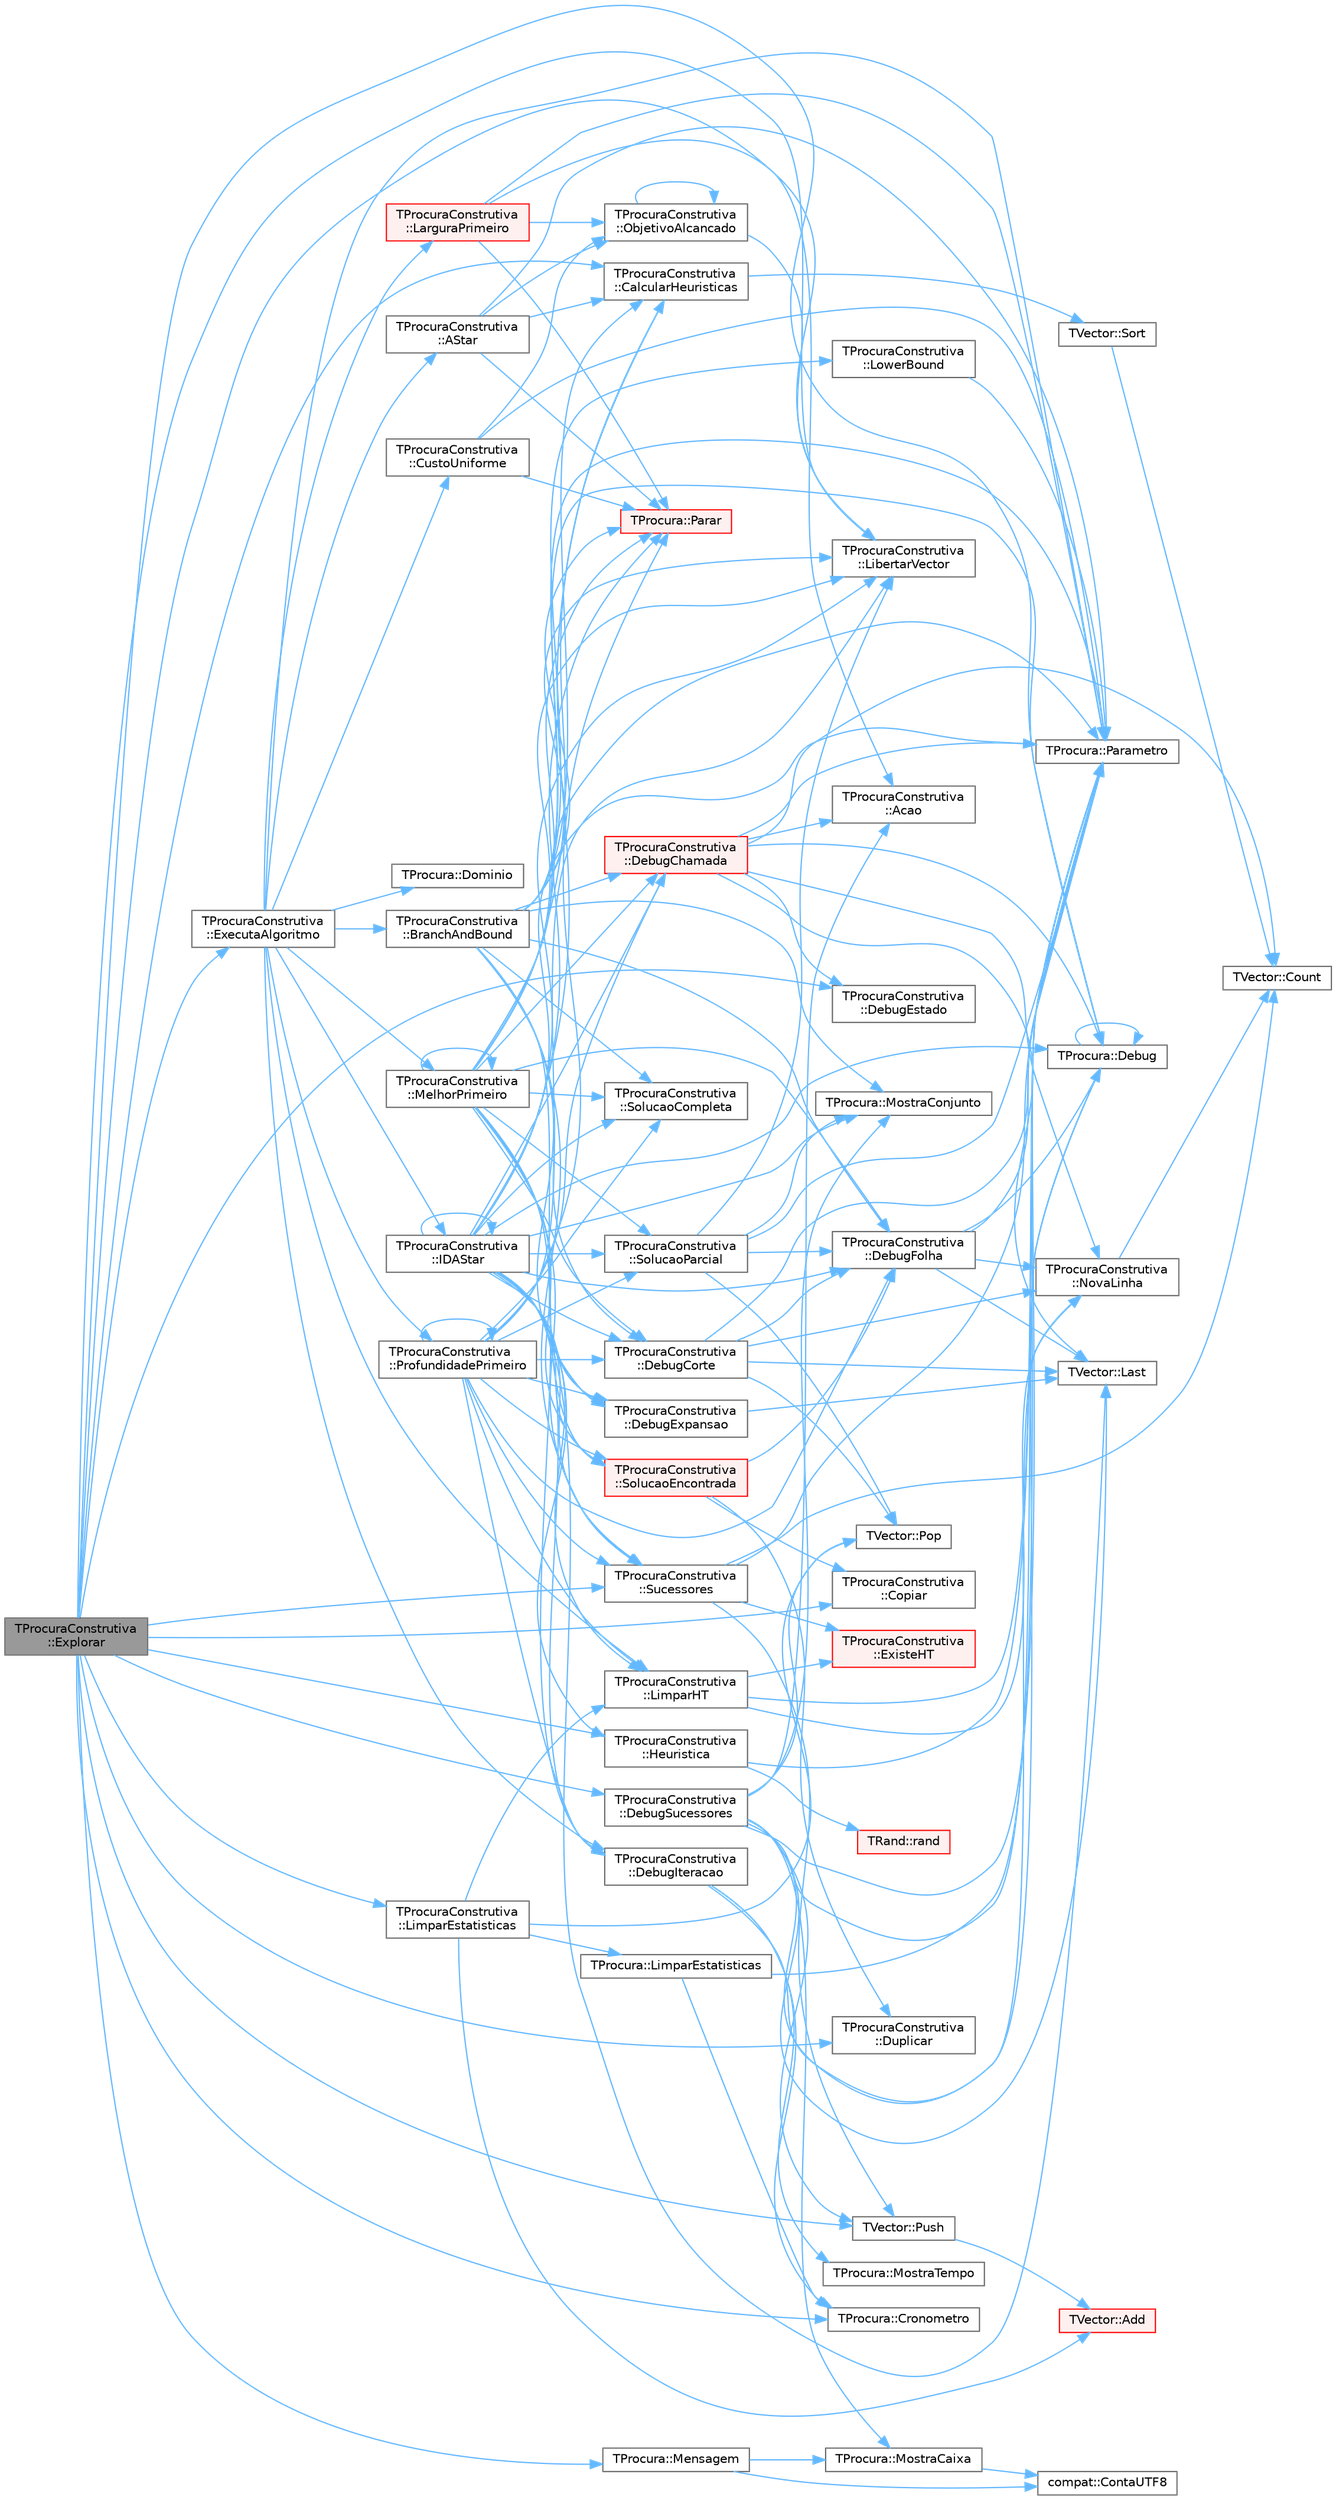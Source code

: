 digraph "TProcuraConstrutiva::Explorar"
{
 // LATEX_PDF_SIZE
  bgcolor="transparent";
  edge [fontname=Helvetica,fontsize=10,labelfontname=Helvetica,labelfontsize=10];
  node [fontname=Helvetica,fontsize=10,shape=box,height=0.2,width=0.4];
  rankdir="LR";
  Node1 [id="Node000001",label="TProcuraConstrutiva\l::Explorar",height=0.2,width=0.4,color="gray40", fillcolor="grey60", style="filled", fontcolor="black",tooltip="definir para explorar manualmente os dados (não definido em TProcura, apenas em TProcuraConstrutiva)"];
  Node1 -> Node2 [id="edge1_Node000001_Node000002",color="steelblue1",style="solid",tooltip=" "];
  Node2 [id="Node000002",label="TProcuraConstrutiva\l::Acao",height=0.2,width=0.4,color="grey40", fillcolor="white", style="filled",URL="$group__RedefinicaoSugerida.html#gacbc6e34f3a403d26d806f37b5cd739f6",tooltip="Retorna a ação (movimento, passo, jogada, lance, etc.) que gerou o sucessor."];
  Node1 -> Node3 [id="edge2_Node000001_Node000003",color="steelblue1",style="solid",tooltip=" "];
  Node3 [id="Node000003",label="TProcuraConstrutiva\l::CalcularHeuristicas",height=0.2,width=0.4,color="grey40", fillcolor="white", style="filled",URL="$classTProcuraConstrutiva.html#a640e74c9b6cd340761db671438ad679e",tooltip=" "];
  Node3 -> Node4 [id="edge3_Node000003_Node000004",color="steelblue1",style="solid",tooltip=" "];
  Node4 [id="Node000004",label="TVector::Sort",height=0.2,width=0.4,color="grey40", fillcolor="white", style="filled",URL="$classTVector.html#a6006a477a6794ac80c97cc35c8925699",tooltip="Ordena todo o vetor, opcionalmente devolvendo índices ordenados."];
  Node4 -> Node5 [id="edge4_Node000004_Node000005",color="steelblue1",style="solid",tooltip=" "];
  Node5 [id="Node000005",label="TVector::Count",height=0.2,width=0.4,color="grey40", fillcolor="white", style="filled",URL="$classTVector.html#ac3c744d84543ca6e32859eb7dfccfeef",tooltip=" "];
  Node1 -> Node6 [id="edge5_Node000001_Node000006",color="steelblue1",style="solid",tooltip=" "];
  Node6 [id="Node000006",label="TProcuraConstrutiva\l::Copiar",height=0.2,width=0.4,color="grey40", fillcolor="white", style="filled",URL="$group__RedefinicaoMandatoria.html#ga92eb7af76e68a20fe542afb459e7d642",tooltip="Fica com uma cópia do objecto."];
  Node1 -> Node7 [id="edge6_Node000001_Node000007",color="steelblue1",style="solid",tooltip=" "];
  Node7 [id="Node000007",label="TProcura::Cronometro",height=0.2,width=0.4,color="grey40", fillcolor="white", style="filled",URL="$classTProcura.html#adb09aa964fe750da7a383318cd0f48a0",tooltip="retorna o tempo em segundos desde que o cronómetro foi inicializado"];
  Node1 -> Node8 [id="edge7_Node000001_Node000008",color="steelblue1",style="solid",tooltip=" "];
  Node8 [id="Node000008",label="TProcura::Debug",height=0.2,width=0.4,color="grey40", fillcolor="white", style="filled",URL="$classTProcura.html#a0c5676c1b54ab6bdc1045b98aeafe456",tooltip="Mostra o estado no ecrã, para debug."];
  Node8 -> Node8 [id="edge8_Node000008_Node000008",color="steelblue1",style="solid",tooltip=" "];
  Node1 -> Node9 [id="edge9_Node000001_Node000009",color="steelblue1",style="solid",tooltip=" "];
  Node9 [id="Node000009",label="TProcuraConstrutiva\l::DebugEstado",height=0.2,width=0.4,color="grey40", fillcolor="white", style="filled",URL="$classTProcuraConstrutiva.html#a087454e58b5b8a30b2825ce44b007ae4",tooltip=" "];
  Node1 -> Node10 [id="edge10_Node000001_Node000010",color="steelblue1",style="solid",tooltip=" "];
  Node10 [id="Node000010",label="TProcuraConstrutiva\l::DebugSucessores",height=0.2,width=0.4,color="grey40", fillcolor="white", style="filled",URL="$classTProcuraConstrutiva.html#a08aa14ddc895426b2ce3df4d763cbbd7",tooltip=" "];
  Node10 -> Node2 [id="edge11_Node000010_Node000002",color="steelblue1",style="solid",tooltip=" "];
  Node10 -> Node8 [id="edge12_Node000010_Node000008",color="steelblue1",style="solid",tooltip=" "];
  Node10 -> Node11 [id="edge13_Node000010_Node000011",color="steelblue1",style="solid",tooltip=" "];
  Node11 [id="Node000011",label="TVector::Last",height=0.2,width=0.4,color="grey40", fillcolor="white", style="filled",URL="$classTVector.html#aa304d639c79ef2842f9951846c6292e3",tooltip=" "];
  Node10 -> Node12 [id="edge14_Node000010_Node000012",color="steelblue1",style="solid",tooltip=" "];
  Node12 [id="Node000012",label="TProcura::MostraCaixa",height=0.2,width=0.4,color="grey40", fillcolor="white", style="filled",URL="$classTProcura.html#a3496857ee1a91785fbb6ad45f5e9ddea",tooltip=" "];
  Node12 -> Node13 [id="edge15_Node000012_Node000013",color="steelblue1",style="solid",tooltip=" "];
  Node13 [id="Node000013",label="compat::ContaUTF8",height=0.2,width=0.4,color="grey40", fillcolor="white", style="filled",URL="$namespacecompat.html#a2cc00022a29bc0fc08165228956a10f5",tooltip=" "];
  Node10 -> Node14 [id="edge16_Node000010_Node000014",color="steelblue1",style="solid",tooltip=" "];
  Node14 [id="Node000014",label="TProcura::MostraConjunto",height=0.2,width=0.4,color="grey40", fillcolor="white", style="filled",URL="$classTProcura.html#afc922372bd66e1124bce8e4c61a593a5",tooltip=" "];
  Node10 -> Node15 [id="edge17_Node000010_Node000015",color="steelblue1",style="solid",tooltip=" "];
  Node15 [id="Node000015",label="TProcuraConstrutiva\l::NovaLinha",height=0.2,width=0.4,color="grey40", fillcolor="white", style="filled",URL="$classTProcuraConstrutiva.html#a7426b2abb333f77ef5d00ae46d5f2d32",tooltip=" "];
  Node15 -> Node5 [id="edge18_Node000015_Node000005",color="steelblue1",style="solid",tooltip=" "];
  Node10 -> Node16 [id="edge19_Node000010_Node000016",color="steelblue1",style="solid",tooltip=" "];
  Node16 [id="Node000016",label="TProcura::Parametro",height=0.2,width=0.4,color="grey40", fillcolor="white", style="filled",URL="$classTProcura.html#a0e9e692f29af8a5d5279a8647c800437",tooltip=" "];
  Node10 -> Node17 [id="edge20_Node000010_Node000017",color="steelblue1",style="solid",tooltip=" "];
  Node17 [id="Node000017",label="TVector::Pop",height=0.2,width=0.4,color="grey40", fillcolor="white", style="filled",URL="$classTVector.html#a3249913626d54e46b07e168ce1f05d87",tooltip=" "];
  Node10 -> Node18 [id="edge21_Node000010_Node000018",color="steelblue1",style="solid",tooltip=" "];
  Node18 [id="Node000018",label="TVector::Push",height=0.2,width=0.4,color="grey40", fillcolor="white", style="filled",URL="$classTVector.html#afd25458f77157e6e8aa4ba0e6be3fb64",tooltip=" "];
  Node18 -> Node19 [id="edge22_Node000018_Node000019",color="steelblue1",style="solid",tooltip=" "];
  Node19 [id="Node000019",label="TVector::Add",height=0.2,width=0.4,color="red", fillcolor="#FFF0F0", style="filled",URL="$classTVector.html#aa28afdd47b27c5e004fc75b86d6f66a6",tooltip=" "];
  Node1 -> Node21 [id="edge23_Node000001_Node000021",color="steelblue1",style="solid",tooltip=" "];
  Node21 [id="Node000021",label="TProcuraConstrutiva\l::Duplicar",height=0.2,width=0.4,color="grey40", fillcolor="white", style="filled",URL="$group__RedefinicaoMandatoria.html#gaf7c2483f38d11825c220b7a8d538a623",tooltip="Cria um objecto que é uma cópia deste."];
  Node1 -> Node22 [id="edge24_Node000001_Node000022",color="steelblue1",style="solid",tooltip=" "];
  Node22 [id="Node000022",label="TProcuraConstrutiva\l::ExecutaAlgoritmo",height=0.2,width=0.4,color="grey40", fillcolor="white", style="filled",URL="$group__RedefinicaoOpcional.html#gae52871eb18c8ae656a2174acf43b3bb3",tooltip="Executa o algoritmo com os parametros atuais."];
  Node22 -> Node23 [id="edge25_Node000022_Node000023",color="steelblue1",style="solid",tooltip=" "];
  Node23 [id="Node000023",label="TProcuraConstrutiva\l::AStar",height=0.2,width=0.4,color="grey40", fillcolor="white", style="filled",URL="$group__ProcurasInformadas.html#ga37dd78e1a9a6742700728135f81964b4",tooltip="Executa a procura A*, algoritmo informado."];
  Node23 -> Node3 [id="edge26_Node000023_Node000003",color="steelblue1",style="solid",tooltip=" "];
  Node23 -> Node24 [id="edge27_Node000023_Node000024",color="steelblue1",style="solid",tooltip=" "];
  Node24 [id="Node000024",label="TProcuraConstrutiva\l::ObjetivoAlcancado",height=0.2,width=0.4,color="grey40", fillcolor="white", style="filled",URL="$classTProcuraConstrutiva.html#a8e7879e0ac12522e0eedf3d3d365e51c",tooltip=" "];
  Node24 -> Node25 [id="edge28_Node000024_Node000025",color="steelblue1",style="solid",tooltip=" "];
  Node25 [id="Node000025",label="TProcuraConstrutiva\l::LibertarVector",height=0.2,width=0.4,color="grey40", fillcolor="white", style="filled",URL="$classTProcuraConstrutiva.html#a976f17b2b53ce9ffc7d1795d291262df",tooltip=" "];
  Node24 -> Node24 [id="edge29_Node000024_Node000024",color="steelblue1",style="solid",tooltip=" "];
  Node23 -> Node16 [id="edge30_Node000023_Node000016",color="steelblue1",style="solid",tooltip=" "];
  Node23 -> Node26 [id="edge31_Node000023_Node000026",color="steelblue1",style="solid",tooltip=" "];
  Node26 [id="Node000026",label="TProcura::Parar",height=0.2,width=0.4,color="red", fillcolor="#FFF0F0", style="filled",URL="$classTProcura.html#a7952e187e1b0ae0ca52edab157223179",tooltip="Verifica se a procura deve ser interrompida."];
  Node22 -> Node29 [id="edge32_Node000022_Node000029",color="steelblue1",style="solid",tooltip=" "];
  Node29 [id="Node000029",label="TProcuraConstrutiva\l::BranchAndBound",height=0.2,width=0.4,color="grey40", fillcolor="white", style="filled",URL="$group__ProcurasInformadas.html#gafe804dbf6cabda9e627500c2d4f8aafd",tooltip="Executa o algoritmo Branch-and-Bound, um algoritmo informado."];
  Node29 -> Node3 [id="edge33_Node000029_Node000003",color="steelblue1",style="solid",tooltip=" "];
  Node29 -> Node8 [id="edge34_Node000029_Node000008",color="steelblue1",style="solid",tooltip=" "];
  Node29 -> Node30 [id="edge35_Node000029_Node000030",color="steelblue1",style="solid",tooltip=" "];
  Node30 [id="Node000030",label="TProcuraConstrutiva\l::DebugChamada",height=0.2,width=0.4,color="red", fillcolor="#FFF0F0", style="filled",URL="$classTProcuraConstrutiva.html#ad3d219762fe6430b44b6d7b9e53c3df3",tooltip=" "];
  Node30 -> Node2 [id="edge36_Node000030_Node000002",color="steelblue1",style="solid",tooltip=" "];
  Node30 -> Node5 [id="edge37_Node000030_Node000005",color="steelblue1",style="solid",tooltip=" "];
  Node30 -> Node8 [id="edge38_Node000030_Node000008",color="steelblue1",style="solid",tooltip=" "];
  Node30 -> Node9 [id="edge39_Node000030_Node000009",color="steelblue1",style="solid",tooltip=" "];
  Node30 -> Node11 [id="edge40_Node000030_Node000011",color="steelblue1",style="solid",tooltip=" "];
  Node30 -> Node15 [id="edge41_Node000030_Node000015",color="steelblue1",style="solid",tooltip=" "];
  Node30 -> Node16 [id="edge42_Node000030_Node000016",color="steelblue1",style="solid",tooltip=" "];
  Node29 -> Node32 [id="edge43_Node000029_Node000032",color="steelblue1",style="solid",tooltip=" "];
  Node32 [id="Node000032",label="TProcuraConstrutiva\l::DebugCorte",height=0.2,width=0.4,color="grey40", fillcolor="white", style="filled",URL="$classTProcuraConstrutiva.html#a042ab47715ba45d53a86413415ea95fd",tooltip=" "];
  Node32 -> Node33 [id="edge44_Node000032_Node000033",color="steelblue1",style="solid",tooltip=" "];
  Node33 [id="Node000033",label="TProcuraConstrutiva\l::DebugFolha",height=0.2,width=0.4,color="grey40", fillcolor="white", style="filled",URL="$classTProcuraConstrutiva.html#a2916a3eba76527ca857dfddd67429dfd",tooltip=" "];
  Node33 -> Node8 [id="edge45_Node000033_Node000008",color="steelblue1",style="solid",tooltip=" "];
  Node33 -> Node11 [id="edge46_Node000033_Node000011",color="steelblue1",style="solid",tooltip=" "];
  Node33 -> Node15 [id="edge47_Node000033_Node000015",color="steelblue1",style="solid",tooltip=" "];
  Node33 -> Node16 [id="edge48_Node000033_Node000016",color="steelblue1",style="solid",tooltip=" "];
  Node32 -> Node11 [id="edge49_Node000032_Node000011",color="steelblue1",style="solid",tooltip=" "];
  Node32 -> Node15 [id="edge50_Node000032_Node000015",color="steelblue1",style="solid",tooltip=" "];
  Node32 -> Node16 [id="edge51_Node000032_Node000016",color="steelblue1",style="solid",tooltip=" "];
  Node32 -> Node17 [id="edge52_Node000032_Node000017",color="steelblue1",style="solid",tooltip=" "];
  Node29 -> Node34 [id="edge53_Node000029_Node000034",color="steelblue1",style="solid",tooltip=" "];
  Node34 [id="Node000034",label="TProcuraConstrutiva\l::DebugExpansao",height=0.2,width=0.4,color="grey40", fillcolor="white", style="filled",URL="$classTProcuraConstrutiva.html#aca28af2f2cc4d31b83f5f2b83c246f96",tooltip=" "];
  Node34 -> Node11 [id="edge54_Node000034_Node000011",color="steelblue1",style="solid",tooltip=" "];
  Node29 -> Node33 [id="edge55_Node000029_Node000033",color="steelblue1",style="solid",tooltip=" "];
  Node29 -> Node25 [id="edge56_Node000029_Node000025",color="steelblue1",style="solid",tooltip=" "];
  Node29 -> Node35 [id="edge57_Node000029_Node000035",color="steelblue1",style="solid",tooltip=" "];
  Node35 [id="Node000035",label="TProcuraConstrutiva\l::LowerBound",height=0.2,width=0.4,color="grey40", fillcolor="white", style="filled",URL="$classTProcuraConstrutiva.html#a5f021041a7dfe1b68890d9e5f5f0e6f4",tooltip=" "];
  Node35 -> Node16 [id="edge58_Node000035_Node000016",color="steelblue1",style="solid",tooltip=" "];
  Node29 -> Node14 [id="edge59_Node000029_Node000014",color="steelblue1",style="solid",tooltip=" "];
  Node29 -> Node16 [id="edge60_Node000029_Node000016",color="steelblue1",style="solid",tooltip=" "];
  Node29 -> Node26 [id="edge61_Node000029_Node000026",color="steelblue1",style="solid",tooltip=" "];
  Node29 -> Node36 [id="edge62_Node000029_Node000036",color="steelblue1",style="solid",tooltip=" "];
  Node36 [id="Node000036",label="TProcuraConstrutiva\l::SolucaoCompleta",height=0.2,width=0.4,color="grey40", fillcolor="white", style="filled",URL="$group__RedefinicaoMandatoria.html#ga1f3e2b667881c3e910ba372467645304",tooltip="Verifica se o estado actual é objectivo (é uma solução completa)"];
  Node29 -> Node37 [id="edge63_Node000029_Node000037",color="steelblue1",style="solid",tooltip=" "];
  Node37 [id="Node000037",label="TProcuraConstrutiva\l::SolucaoEncontrada",height=0.2,width=0.4,color="red", fillcolor="#FFF0F0", style="filled",URL="$classTProcuraConstrutiva.html#a2f648df694a20e7fcb688c9979f763fd",tooltip=" "];
  Node37 -> Node6 [id="edge64_Node000037_Node000006",color="steelblue1",style="solid",tooltip=" "];
  Node37 -> Node33 [id="edge65_Node000037_Node000033",color="steelblue1",style="solid",tooltip=" "];
  Node37 -> Node21 [id="edge66_Node000037_Node000021",color="steelblue1",style="solid",tooltip=" "];
  Node29 -> Node40 [id="edge67_Node000029_Node000040",color="steelblue1",style="solid",tooltip=" "];
  Node40 [id="Node000040",label="TProcuraConstrutiva\l::Sucessores",height=0.2,width=0.4,color="grey40", fillcolor="white", style="filled",URL="$group__RedefinicaoMandatoria.html#ga0a13570d2f5a21296e3c10c2780e170c",tooltip="Coloca em sucessores a lista de estados sucessores."];
  Node40 -> Node5 [id="edge68_Node000040_Node000005",color="steelblue1",style="solid",tooltip=" "];
  Node40 -> Node41 [id="edge69_Node000040_Node000041",color="steelblue1",style="solid",tooltip=" "];
  Node41 [id="Node000041",label="TProcuraConstrutiva\l::ExisteHT",height=0.2,width=0.4,color="red", fillcolor="#FFF0F0", style="filled",URL="$classTProcuraConstrutiva.html#ad7857beab462b4b09a37e70cc9c787ac",tooltip=" "];
  Node40 -> Node16 [id="edge70_Node000040_Node000016",color="steelblue1",style="solid",tooltip=" "];
  Node40 -> Node18 [id="edge71_Node000040_Node000018",color="steelblue1",style="solid",tooltip=" "];
  Node22 -> Node45 [id="edge72_Node000022_Node000045",color="steelblue1",style="solid",tooltip=" "];
  Node45 [id="Node000045",label="TProcuraConstrutiva\l::CustoUniforme",height=0.2,width=0.4,color="grey40", fillcolor="white", style="filled",URL="$group__ProcurasCegas.html#ga2343fafdecfd55b69c0ffb71e8f9426b",tooltip="Executa a procura por custo uniforme, algoritmo cego."];
  Node45 -> Node24 [id="edge73_Node000045_Node000024",color="steelblue1",style="solid",tooltip=" "];
  Node45 -> Node16 [id="edge74_Node000045_Node000016",color="steelblue1",style="solid",tooltip=" "];
  Node45 -> Node26 [id="edge75_Node000045_Node000026",color="steelblue1",style="solid",tooltip=" "];
  Node22 -> Node46 [id="edge76_Node000022_Node000046",color="steelblue1",style="solid",tooltip=" "];
  Node46 [id="Node000046",label="TProcuraConstrutiva\l::DebugIteracao",height=0.2,width=0.4,color="grey40", fillcolor="white", style="filled",URL="$classTProcuraConstrutiva.html#ad94d8a7e8f5ed88723951ed5feaf65cb",tooltip=" "];
  Node46 -> Node7 [id="edge77_Node000046_Node000007",color="steelblue1",style="solid",tooltip=" "];
  Node46 -> Node8 [id="edge78_Node000046_Node000008",color="steelblue1",style="solid",tooltip=" "];
  Node46 -> Node47 [id="edge79_Node000046_Node000047",color="steelblue1",style="solid",tooltip=" "];
  Node47 [id="Node000047",label="TProcura::MostraTempo",height=0.2,width=0.4,color="grey40", fillcolor="white", style="filled",URL="$classTProcura.html#a3bfb17b3b826cc2f593f950a227c3049",tooltip="Mostra tempo num formato humano."];
  Node22 -> Node48 [id="edge80_Node000022_Node000048",color="steelblue1",style="solid",tooltip=" "];
  Node48 [id="Node000048",label="TProcura::Dominio",height=0.2,width=0.4,color="grey40", fillcolor="white", style="filled",URL="$classTProcura.html#a12cd67e1b86ed4d6a6c47c652c0cd9bf",tooltip="Limita o domínio de um parâmetro inteiro."];
  Node22 -> Node49 [id="edge81_Node000022_Node000049",color="steelblue1",style="solid",tooltip=" "];
  Node49 [id="Node000049",label="TProcuraConstrutiva\l::IDAStar",height=0.2,width=0.4,color="grey40", fillcolor="white", style="filled",URL="$group__ProcurasInformadas.html#gae77f9608e7988052377d7025bee7c4e8",tooltip="Executa a procura IDA*, algoritmo informado."];
  Node49 -> Node3 [id="edge82_Node000049_Node000003",color="steelblue1",style="solid",tooltip=" "];
  Node49 -> Node8 [id="edge83_Node000049_Node000008",color="steelblue1",style="solid",tooltip=" "];
  Node49 -> Node30 [id="edge84_Node000049_Node000030",color="steelblue1",style="solid",tooltip=" "];
  Node49 -> Node32 [id="edge85_Node000049_Node000032",color="steelblue1",style="solid",tooltip=" "];
  Node49 -> Node34 [id="edge86_Node000049_Node000034",color="steelblue1",style="solid",tooltip=" "];
  Node49 -> Node33 [id="edge87_Node000049_Node000033",color="steelblue1",style="solid",tooltip=" "];
  Node49 -> Node46 [id="edge88_Node000049_Node000046",color="steelblue1",style="solid",tooltip=" "];
  Node49 -> Node50 [id="edge89_Node000049_Node000050",color="steelblue1",style="solid",tooltip=" "];
  Node50 [id="Node000050",label="TProcuraConstrutiva\l::Heuristica",height=0.2,width=0.4,color="grey40", fillcolor="white", style="filled",URL="$group__RedefinicaoSugerida.html#ga0e8bb1bd33683545dc4f8f6329548b40",tooltip="Função para calcular quanto falta para o final, o valor da heurística."];
  Node50 -> Node16 [id="edge90_Node000050_Node000016",color="steelblue1",style="solid",tooltip=" "];
  Node50 -> Node51 [id="edge91_Node000050_Node000051",color="steelblue1",style="solid",tooltip=" "];
  Node51 [id="Node000051",label="TRand::rand",height=0.2,width=0.4,color="red", fillcolor="#FFF0F0", style="filled",URL="$namespaceTRand.html#a8f8ec155d796c5586198ac75eb966d4f",tooltip="Retorna o próximo valor pseudo-aleatório."];
  Node49 -> Node49 [id="edge92_Node000049_Node000049",color="steelblue1",style="solid",tooltip=" "];
  Node49 -> Node11 [id="edge93_Node000049_Node000011",color="steelblue1",style="solid",tooltip=" "];
  Node49 -> Node25 [id="edge94_Node000049_Node000025",color="steelblue1",style="solid",tooltip=" "];
  Node49 -> Node53 [id="edge95_Node000049_Node000053",color="steelblue1",style="solid",tooltip=" "];
  Node53 [id="Node000053",label="TProcuraConstrutiva\l::LimparHT",height=0.2,width=0.4,color="grey40", fillcolor="white", style="filled",URL="$classTProcuraConstrutiva.html#a8b500987c88352d27a68200454cc3c8c",tooltip=" "];
  Node53 -> Node41 [id="edge96_Node000053_Node000041",color="steelblue1",style="solid",tooltip=" "];
  Node53 -> Node15 [id="edge97_Node000053_Node000015",color="steelblue1",style="solid",tooltip=" "];
  Node53 -> Node16 [id="edge98_Node000053_Node000016",color="steelblue1",style="solid",tooltip=" "];
  Node49 -> Node14 [id="edge99_Node000049_Node000014",color="steelblue1",style="solid",tooltip=" "];
  Node49 -> Node16 [id="edge100_Node000049_Node000016",color="steelblue1",style="solid",tooltip=" "];
  Node49 -> Node26 [id="edge101_Node000049_Node000026",color="steelblue1",style="solid",tooltip=" "];
  Node49 -> Node36 [id="edge102_Node000049_Node000036",color="steelblue1",style="solid",tooltip=" "];
  Node49 -> Node37 [id="edge103_Node000049_Node000037",color="steelblue1",style="solid",tooltip=" "];
  Node49 -> Node54 [id="edge104_Node000049_Node000054",color="steelblue1",style="solid",tooltip=" "];
  Node54 [id="Node000054",label="TProcuraConstrutiva\l::SolucaoParcial",height=0.2,width=0.4,color="grey40", fillcolor="white", style="filled",URL="$classTProcuraConstrutiva.html#a5be7bb118ed235c075dad8176e543f68",tooltip=" "];
  Node54 -> Node33 [id="edge105_Node000054_Node000033",color="steelblue1",style="solid",tooltip=" "];
  Node54 -> Node25 [id="edge106_Node000054_Node000025",color="steelblue1",style="solid",tooltip=" "];
  Node54 -> Node14 [id="edge107_Node000054_Node000014",color="steelblue1",style="solid",tooltip=" "];
  Node54 -> Node16 [id="edge108_Node000054_Node000016",color="steelblue1",style="solid",tooltip=" "];
  Node54 -> Node17 [id="edge109_Node000054_Node000017",color="steelblue1",style="solid",tooltip=" "];
  Node49 -> Node40 [id="edge110_Node000049_Node000040",color="steelblue1",style="solid",tooltip=" "];
  Node22 -> Node55 [id="edge111_Node000022_Node000055",color="steelblue1",style="solid",tooltip=" "];
  Node55 [id="Node000055",label="TProcuraConstrutiva\l::LarguraPrimeiro",height=0.2,width=0.4,color="red", fillcolor="#FFF0F0", style="filled",URL="$group__ProcurasCegas.html#gafe656922894d8a27b4cfb70128793af0",tooltip="Executa a procura em largura primeiro, algoritmo cego."];
  Node55 -> Node25 [id="edge112_Node000055_Node000025",color="steelblue1",style="solid",tooltip=" "];
  Node55 -> Node24 [id="edge113_Node000055_Node000024",color="steelblue1",style="solid",tooltip=" "];
  Node55 -> Node16 [id="edge114_Node000055_Node000016",color="steelblue1",style="solid",tooltip=" "];
  Node55 -> Node26 [id="edge115_Node000055_Node000026",color="steelblue1",style="solid",tooltip=" "];
  Node22 -> Node53 [id="edge116_Node000022_Node000053",color="steelblue1",style="solid",tooltip=" "];
  Node22 -> Node57 [id="edge117_Node000022_Node000057",color="steelblue1",style="solid",tooltip=" "];
  Node57 [id="Node000057",label="TProcuraConstrutiva\l::MelhorPrimeiro",height=0.2,width=0.4,color="grey40", fillcolor="white", style="filled",URL="$group__ProcurasInformadas.html#gaebb84182343041bc276e4ceceb4b13aa",tooltip="Executa a procura melhor primeiro, algoritmo informado."];
  Node57 -> Node3 [id="edge118_Node000057_Node000003",color="steelblue1",style="solid",tooltip=" "];
  Node57 -> Node30 [id="edge119_Node000057_Node000030",color="steelblue1",style="solid",tooltip=" "];
  Node57 -> Node32 [id="edge120_Node000057_Node000032",color="steelblue1",style="solid",tooltip=" "];
  Node57 -> Node34 [id="edge121_Node000057_Node000034",color="steelblue1",style="solid",tooltip=" "];
  Node57 -> Node33 [id="edge122_Node000057_Node000033",color="steelblue1",style="solid",tooltip=" "];
  Node57 -> Node46 [id="edge123_Node000057_Node000046",color="steelblue1",style="solid",tooltip=" "];
  Node57 -> Node25 [id="edge124_Node000057_Node000025",color="steelblue1",style="solid",tooltip=" "];
  Node57 -> Node57 [id="edge125_Node000057_Node000057",color="steelblue1",style="solid",tooltip=" "];
  Node57 -> Node16 [id="edge126_Node000057_Node000016",color="steelblue1",style="solid",tooltip=" "];
  Node57 -> Node26 [id="edge127_Node000057_Node000026",color="steelblue1",style="solid",tooltip=" "];
  Node57 -> Node36 [id="edge128_Node000057_Node000036",color="steelblue1",style="solid",tooltip=" "];
  Node57 -> Node37 [id="edge129_Node000057_Node000037",color="steelblue1",style="solid",tooltip=" "];
  Node57 -> Node54 [id="edge130_Node000057_Node000054",color="steelblue1",style="solid",tooltip=" "];
  Node57 -> Node40 [id="edge131_Node000057_Node000040",color="steelblue1",style="solid",tooltip=" "];
  Node22 -> Node16 [id="edge132_Node000022_Node000016",color="steelblue1",style="solid",tooltip=" "];
  Node22 -> Node58 [id="edge133_Node000022_Node000058",color="steelblue1",style="solid",tooltip=" "];
  Node58 [id="Node000058",label="TProcuraConstrutiva\l::ProfundidadePrimeiro",height=0.2,width=0.4,color="grey40", fillcolor="white", style="filled",URL="$group__ProcurasCegas.html#gaf00d9776f6b25d56138efb6725b86228",tooltip="Executa a procura em profundidade primeiro, algoritmo cego."];
  Node58 -> Node30 [id="edge134_Node000058_Node000030",color="steelblue1",style="solid",tooltip=" "];
  Node58 -> Node32 [id="edge135_Node000058_Node000032",color="steelblue1",style="solid",tooltip=" "];
  Node58 -> Node34 [id="edge136_Node000058_Node000034",color="steelblue1",style="solid",tooltip=" "];
  Node58 -> Node33 [id="edge137_Node000058_Node000033",color="steelblue1",style="solid",tooltip=" "];
  Node58 -> Node46 [id="edge138_Node000058_Node000046",color="steelblue1",style="solid",tooltip=" "];
  Node58 -> Node25 [id="edge139_Node000058_Node000025",color="steelblue1",style="solid",tooltip=" "];
  Node58 -> Node53 [id="edge140_Node000058_Node000053",color="steelblue1",style="solid",tooltip=" "];
  Node58 -> Node26 [id="edge141_Node000058_Node000026",color="steelblue1",style="solid",tooltip=" "];
  Node58 -> Node58 [id="edge142_Node000058_Node000058",color="steelblue1",style="solid",tooltip=" "];
  Node58 -> Node36 [id="edge143_Node000058_Node000036",color="steelblue1",style="solid",tooltip=" "];
  Node58 -> Node37 [id="edge144_Node000058_Node000037",color="steelblue1",style="solid",tooltip=" "];
  Node58 -> Node54 [id="edge145_Node000058_Node000054",color="steelblue1",style="solid",tooltip=" "];
  Node58 -> Node40 [id="edge146_Node000058_Node000040",color="steelblue1",style="solid",tooltip=" "];
  Node1 -> Node50 [id="edge147_Node000001_Node000050",color="steelblue1",style="solid",tooltip=" "];
  Node1 -> Node25 [id="edge148_Node000001_Node000025",color="steelblue1",style="solid",tooltip=" "];
  Node1 -> Node59 [id="edge149_Node000001_Node000059",color="steelblue1",style="solid",tooltip=" "];
  Node59 [id="Node000059",label="TProcuraConstrutiva\l::LimparEstatisticas",height=0.2,width=0.4,color="grey40", fillcolor="white", style="filled",URL="$classTProcuraConstrutiva.html#adaefadabea2eb225ed28c3927feb6828",tooltip="Chapar antes da execução do algoritmo. Limpa valores estatísticos, e fixa o instante limite de tempo ..."];
  Node59 -> Node19 [id="edge150_Node000059_Node000019",color="steelblue1",style="solid",tooltip=" "];
  Node59 -> Node60 [id="edge151_Node000059_Node000060",color="steelblue1",style="solid",tooltip=" "];
  Node60 [id="Node000060",label="TProcura::LimparEstatisticas",height=0.2,width=0.4,color="grey40", fillcolor="white", style="filled",URL="$classTProcura.html#ae82e7be02923531e7ead26b1b25cec0f",tooltip="Chapar antes da execução do algoritmo. Limpa valores estatísticos, e fixa o instante limite de tempo ..."];
  Node60 -> Node7 [id="edge152_Node000060_Node000007",color="steelblue1",style="solid",tooltip=" "];
  Node60 -> Node16 [id="edge153_Node000060_Node000016",color="steelblue1",style="solid",tooltip=" "];
  Node59 -> Node53 [id="edge154_Node000059_Node000053",color="steelblue1",style="solid",tooltip=" "];
  Node59 -> Node17 [id="edge155_Node000059_Node000017",color="steelblue1",style="solid",tooltip=" "];
  Node1 -> Node61 [id="edge156_Node000001_Node000061",color="steelblue1",style="solid",tooltip=" "];
  Node61 [id="Node000061",label="TProcura::Mensagem",height=0.2,width=0.4,color="grey40", fillcolor="white", style="filled",URL="$classTProcura.html#a8367fcda807ebad51f2475eba9adf3a3",tooltip=" "];
  Node61 -> Node13 [id="edge157_Node000061_Node000013",color="steelblue1",style="solid",tooltip=" "];
  Node61 -> Node12 [id="edge158_Node000061_Node000012",color="steelblue1",style="solid",tooltip=" "];
  Node1 -> Node18 [id="edge159_Node000001_Node000018",color="steelblue1",style="solid",tooltip=" "];
  Node1 -> Node40 [id="edge160_Node000001_Node000040",color="steelblue1",style="solid",tooltip=" "];
}
